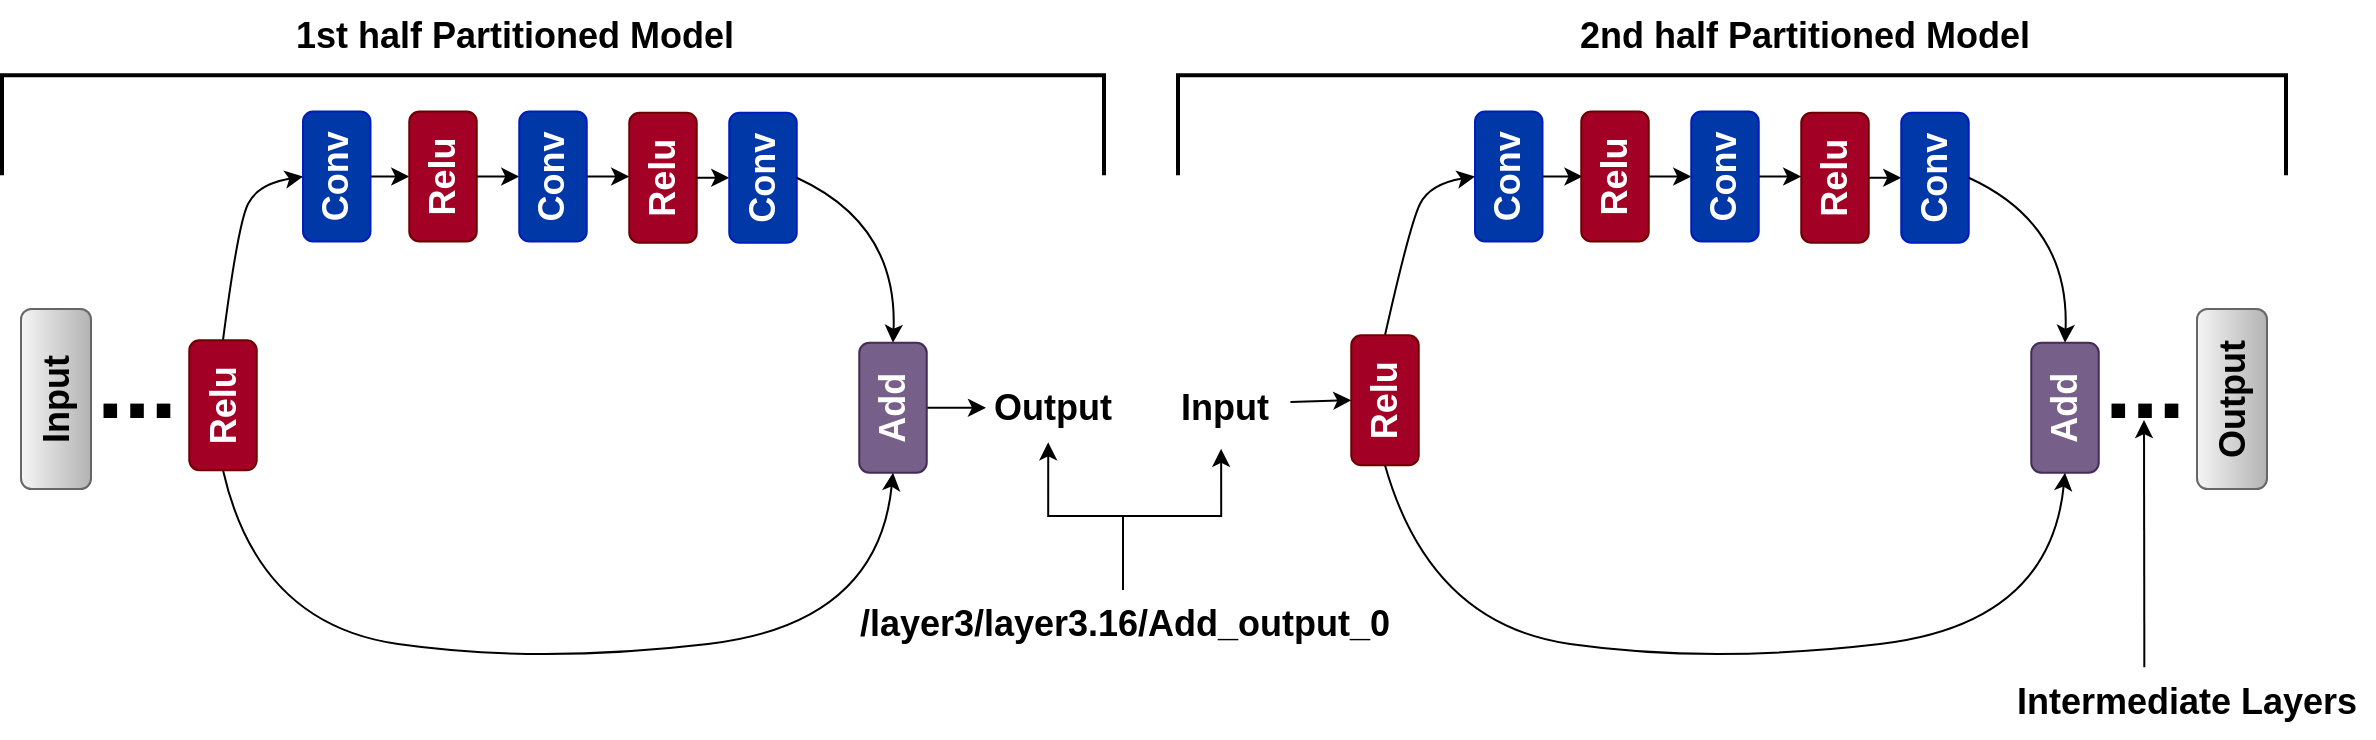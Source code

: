 <mxfile version="23.0.0" type="device">
  <diagram name="Page-1" id="0cxLK6B1qZ-80W-4j8hx">
    <mxGraphModel dx="1221" dy="630" grid="0" gridSize="10" guides="1" tooltips="1" connect="1" arrows="1" fold="1" page="0" pageScale="1" pageWidth="850" pageHeight="1100" math="0" shadow="0">
      <root>
        <mxCell id="0" />
        <mxCell id="1" parent="0" />
        <mxCell id="Iu25lgEWChFgaFbriD92-5" value="" style="curved=1;endArrow=classic;html=1;rounded=0;fontSize=14;fontStyle=1;exitX=1;exitY=0.5;exitDx=0;exitDy=0;entryX=0.5;entryY=0;entryDx=0;entryDy=0;" parent="1" source="WK32DhDvXuLAIViGbRyr-48" target="WK32DhDvXuLAIViGbRyr-4" edge="1">
          <mxGeometry width="50" height="50" relative="1" as="geometry">
            <mxPoint x="255" y="230" as="sourcePoint" />
            <mxPoint x="290" y="190" as="targetPoint" />
            <Array as="points">
              <mxPoint x="260" y="210" />
              <mxPoint x="270" y="190" />
            </Array>
          </mxGeometry>
        </mxCell>
        <mxCell id="Iu25lgEWChFgaFbriD92-103" value="&lt;font style=&quot;font-size: 18px;&quot;&gt;Output&lt;/font&gt;" style="rounded=1;whiteSpace=wrap;html=1;fillColor=#f5f5f5;gradientColor=#b3b3b3;strokeColor=#666666;fontSize=14;fontStyle=1;rotation=-90;" parent="1" vertex="1">
          <mxGeometry x="1212" y="280" width="90" height="35" as="geometry" />
        </mxCell>
        <mxCell id="Iu25lgEWChFgaFbriD92-110" value="" style="strokeWidth=2;html=1;shape=mxgraph.flowchart.annotation_1;align=left;pointerEvents=1;direction=south;fontSize=14;fontStyle=1" parent="1" vertex="1">
          <mxGeometry x="730" y="135.63" width="554" height="50" as="geometry" />
        </mxCell>
        <mxCell id="aZ4RtvFDJK5GRtdwdaWC-29" style="edgeStyle=orthogonalEdgeStyle;rounded=0;orthogonalLoop=1;jettySize=auto;html=1;entryX=0.477;entryY=1.101;entryDx=0;entryDy=0;entryPerimeter=0;" parent="1" source="Iu25lgEWChFgaFbriD92-111" target="aZ4RtvFDJK5GRtdwdaWC-18" edge="1">
          <mxGeometry relative="1" as="geometry" />
        </mxCell>
        <mxCell id="aZ4RtvFDJK5GRtdwdaWC-30" style="edgeStyle=orthogonalEdgeStyle;rounded=0;orthogonalLoop=1;jettySize=auto;html=1;entryX=0.482;entryY=1.005;entryDx=0;entryDy=0;entryPerimeter=0;" parent="1" source="Iu25lgEWChFgaFbriD92-111" target="aZ4RtvFDJK5GRtdwdaWC-10" edge="1">
          <mxGeometry relative="1" as="geometry" />
        </mxCell>
        <mxCell id="Iu25lgEWChFgaFbriD92-111" value="&lt;font style=&quot;font-size: 18px;&quot;&gt;/layer3/layer3.16/Add_output_0&lt;/font&gt;" style="text;html=1;align=center;verticalAlign=middle;resizable=0;points=[];autosize=1;strokeColor=none;fillColor=none;fontSize=14;fontStyle=1" parent="1" vertex="1">
          <mxGeometry x="561" y="393" width="283" height="34" as="geometry" />
        </mxCell>
        <mxCell id="Iu25lgEWChFgaFbriD92-123" value="&lt;font style=&quot;font-size: 18px;&quot;&gt;1st half Partitioned Model&lt;/font&gt;" style="text;html=1;align=center;verticalAlign=middle;resizable=0;points=[];autosize=1;strokeColor=none;fillColor=none;fontSize=14;fontStyle=1" parent="1" vertex="1">
          <mxGeometry x="279" y="98.63" width="237" height="34" as="geometry" />
        </mxCell>
        <mxCell id="Iu25lgEWChFgaFbriD92-145" value="&lt;font style=&quot;font-size: 48px;&quot;&gt;...&lt;/font&gt;" style="text;html=1;align=center;verticalAlign=middle;resizable=0;points=[];autosize=1;strokeColor=none;fillColor=none;fontSize=14;fontStyle=1" parent="1" vertex="1">
          <mxGeometry x="179" y="255" width="60" height="70" as="geometry" />
        </mxCell>
        <mxCell id="WK32DhDvXuLAIViGbRyr-26" style="edgeStyle=orthogonalEdgeStyle;rounded=0;orthogonalLoop=1;jettySize=auto;html=1;exitX=0.5;exitY=1;exitDx=0;exitDy=0;entryX=0.5;entryY=0;entryDx=0;entryDy=0;" parent="1" source="WK32DhDvXuLAIViGbRyr-4" target="WK32DhDvXuLAIViGbRyr-49" edge="1">
          <mxGeometry relative="1" as="geometry">
            <mxPoint x="345" y="186.25" as="targetPoint" />
          </mxGeometry>
        </mxCell>
        <mxCell id="WK32DhDvXuLAIViGbRyr-4" value="&lt;b&gt;&lt;font style=&quot;font-size: 18px;&quot;&gt;Conv&lt;/font&gt;&lt;/b&gt;" style="rounded=1;whiteSpace=wrap;html=1;fillColor=#0038A8;fontColor=#ffffff;strokeColor=#001DBC;rotation=-90;" parent="1" vertex="1">
          <mxGeometry x="276.87" y="169.39" width="65" height="33.74" as="geometry" />
        </mxCell>
        <mxCell id="WK32DhDvXuLAIViGbRyr-40" style="edgeStyle=orthogonalEdgeStyle;rounded=0;orthogonalLoop=1;jettySize=auto;html=1;exitX=0.5;exitY=1;exitDx=0;exitDy=0;entryX=0.5;entryY=0;entryDx=0;entryDy=0;" parent="1" source="WK32DhDvXuLAIViGbRyr-50" target="WK32DhDvXuLAIViGbRyr-39" edge="1">
          <mxGeometry relative="1" as="geometry">
            <mxPoint x="625" y="186.88" as="sourcePoint" />
          </mxGeometry>
        </mxCell>
        <mxCell id="WK32DhDvXuLAIViGbRyr-39" value="&lt;b&gt;&lt;font style=&quot;font-size: 18px;&quot;&gt;Conv&lt;/font&gt;&lt;/b&gt;" style="rounded=1;whiteSpace=wrap;html=1;fillColor=#0038A8;fontColor=#ffffff;strokeColor=#001DBC;rotation=-90;" parent="1" vertex="1">
          <mxGeometry x="490" y="170.01" width="65" height="33.74" as="geometry" />
        </mxCell>
        <mxCell id="WK32DhDvXuLAIViGbRyr-45" value="" style="curved=1;endArrow=classic;html=1;rounded=0;exitX=0.5;exitY=1;exitDx=0;exitDy=0;fontSize=14;fontStyle=1;entryX=1;entryY=0.5;entryDx=0;entryDy=0;" parent="1" source="WK32DhDvXuLAIViGbRyr-39" target="WK32DhDvXuLAIViGbRyr-46" edge="1">
          <mxGeometry width="50" height="50" relative="1" as="geometry">
            <mxPoint x="550" y="186.25" as="sourcePoint" />
            <mxPoint x="635" y="260" as="targetPoint" />
            <Array as="points">
              <mxPoint x="590" y="210" />
            </Array>
          </mxGeometry>
        </mxCell>
        <mxCell id="WK32DhDvXuLAIViGbRyr-121" style="edgeStyle=orthogonalEdgeStyle;rounded=0;orthogonalLoop=1;jettySize=auto;html=1;exitX=0.5;exitY=1;exitDx=0;exitDy=0;" parent="1" source="WK32DhDvXuLAIViGbRyr-46" edge="1">
          <mxGeometry relative="1" as="geometry">
            <mxPoint x="634" y="302" as="targetPoint" />
          </mxGeometry>
        </mxCell>
        <mxCell id="WK32DhDvXuLAIViGbRyr-46" value="&lt;b&gt;&lt;font style=&quot;font-size: 18px;&quot;&gt;Add&lt;/font&gt;&lt;/b&gt;" style="rounded=1;whiteSpace=wrap;html=1;fillColor=#76608a;fontColor=#ffffff;strokeColor=#432D57;rotation=-90;" parent="1" vertex="1">
          <mxGeometry x="555" y="285" width="65" height="33.74" as="geometry" />
        </mxCell>
        <mxCell id="WK32DhDvXuLAIViGbRyr-48" value="&lt;b&gt;&lt;font style=&quot;font-size: 18px;&quot;&gt;Relu&lt;/font&gt;&lt;/b&gt;" style="rounded=1;whiteSpace=wrap;html=1;fillColor=#a20025;fontColor=#ffffff;strokeColor=#6F0000;rotation=-90;" parent="1" vertex="1">
          <mxGeometry x="220" y="283.74" width="65" height="33.74" as="geometry" />
        </mxCell>
        <mxCell id="WK32DhDvXuLAIViGbRyr-152" style="edgeStyle=orthogonalEdgeStyle;rounded=0;orthogonalLoop=1;jettySize=auto;html=1;exitX=0.5;exitY=1;exitDx=0;exitDy=0;entryX=0.5;entryY=0;entryDx=0;entryDy=0;" parent="1" source="WK32DhDvXuLAIViGbRyr-49" target="WK32DhDvXuLAIViGbRyr-151" edge="1">
          <mxGeometry relative="1" as="geometry" />
        </mxCell>
        <mxCell id="WK32DhDvXuLAIViGbRyr-49" value="&lt;b&gt;&lt;font style=&quot;font-size: 18px;&quot;&gt;Relu&lt;/font&gt;&lt;/b&gt;" style="rounded=1;whiteSpace=wrap;html=1;fillColor=#a20025;fontColor=#ffffff;strokeColor=#6F0000;rotation=-90;" parent="1" vertex="1">
          <mxGeometry x="330" y="169.38" width="65" height="33.74" as="geometry" />
        </mxCell>
        <mxCell id="WK32DhDvXuLAIViGbRyr-50" value="&lt;b&gt;&lt;font style=&quot;font-size: 18px;&quot;&gt;Relu&lt;/font&gt;&lt;/b&gt;" style="rounded=1;whiteSpace=wrap;html=1;fillColor=#a20025;fontColor=#ffffff;strokeColor=#6F0000;rotation=-90;" parent="1" vertex="1">
          <mxGeometry x="440" y="170.01" width="65" height="33.74" as="geometry" />
        </mxCell>
        <mxCell id="WK32DhDvXuLAIViGbRyr-60" value="" style="curved=1;endArrow=classic;html=1;rounded=0;exitX=0;exitY=0.5;exitDx=0;exitDy=0;entryX=0;entryY=0.5;entryDx=0;entryDy=0;" parent="1" source="WK32DhDvXuLAIViGbRyr-48" target="WK32DhDvXuLAIViGbRyr-46" edge="1">
          <mxGeometry width="50" height="50" relative="1" as="geometry">
            <mxPoint x="290" y="300" as="sourcePoint" />
            <mxPoint x="340" y="250" as="targetPoint" />
            <Array as="points">
              <mxPoint x="270" y="410" />
              <mxPoint x="410" y="430" />
              <mxPoint x="580" y="410" />
            </Array>
          </mxGeometry>
        </mxCell>
        <mxCell id="WK32DhDvXuLAIViGbRyr-145" value="" style="strokeWidth=2;html=1;shape=mxgraph.flowchart.annotation_1;align=left;pointerEvents=1;direction=south;fontSize=14;fontStyle=1" parent="1" vertex="1">
          <mxGeometry x="142" y="135.63" width="551" height="50" as="geometry" />
        </mxCell>
        <mxCell id="WK32DhDvXuLAIViGbRyr-146" value="&lt;font style=&quot;font-size: 18px;&quot;&gt;2nd half Partitioned Model&lt;/font&gt;" style="text;html=1;align=center;verticalAlign=middle;resizable=0;points=[];autosize=1;strokeColor=none;fillColor=none;fontSize=14;fontStyle=1" parent="1" vertex="1">
          <mxGeometry x="921.87" y="98.63" width="243" height="34" as="geometry" />
        </mxCell>
        <mxCell id="WK32DhDvXuLAIViGbRyr-154" style="edgeStyle=orthogonalEdgeStyle;rounded=0;orthogonalLoop=1;jettySize=auto;html=1;exitX=0.5;exitY=1;exitDx=0;exitDy=0;entryX=0.5;entryY=0;entryDx=0;entryDy=0;" parent="1" source="WK32DhDvXuLAIViGbRyr-151" target="WK32DhDvXuLAIViGbRyr-50" edge="1">
          <mxGeometry relative="1" as="geometry" />
        </mxCell>
        <mxCell id="WK32DhDvXuLAIViGbRyr-151" value="&lt;b&gt;&lt;font style=&quot;font-size: 18px;&quot;&gt;Conv&lt;/font&gt;&lt;/b&gt;" style="rounded=1;whiteSpace=wrap;html=1;fillColor=#0038A8;fontColor=#ffffff;strokeColor=#001DBC;rotation=-90;" parent="1" vertex="1">
          <mxGeometry x="385" y="169.39" width="65" height="33.74" as="geometry" />
        </mxCell>
        <mxCell id="WK32DhDvXuLAIViGbRyr-156" value="" style="curved=1;endArrow=classic;html=1;rounded=0;fontSize=14;fontStyle=1;exitX=1;exitY=0.5;exitDx=0;exitDy=0;entryX=0.5;entryY=0;entryDx=0;entryDy=0;" parent="1" source="WK32DhDvXuLAIViGbRyr-163" target="WK32DhDvXuLAIViGbRyr-158" edge="1">
          <mxGeometry width="50" height="50" relative="1" as="geometry">
            <mxPoint x="841" y="230" as="sourcePoint" />
            <mxPoint x="876" y="190" as="targetPoint" />
            <Array as="points">
              <mxPoint x="846" y="210" />
              <mxPoint x="856" y="190" />
            </Array>
          </mxGeometry>
        </mxCell>
        <mxCell id="WK32DhDvXuLAIViGbRyr-157" style="edgeStyle=orthogonalEdgeStyle;rounded=0;orthogonalLoop=1;jettySize=auto;html=1;entryX=0.5;entryY=0;entryDx=0;entryDy=0;" parent="1" source="WK32DhDvXuLAIViGbRyr-158" target="WK32DhDvXuLAIViGbRyr-165" edge="1">
          <mxGeometry relative="1" as="geometry">
            <mxPoint x="931" y="186.25" as="targetPoint" />
          </mxGeometry>
        </mxCell>
        <mxCell id="WK32DhDvXuLAIViGbRyr-158" value="&lt;b&gt;&lt;font style=&quot;font-size: 18px;&quot;&gt;Conv&lt;/font&gt;&lt;/b&gt;" style="rounded=1;whiteSpace=wrap;html=1;fillColor=#0038A8;fontColor=#ffffff;strokeColor=#001DBC;rotation=-90;" parent="1" vertex="1">
          <mxGeometry x="862.87" y="169.39" width="65" height="33.74" as="geometry" />
        </mxCell>
        <mxCell id="WK32DhDvXuLAIViGbRyr-159" style="edgeStyle=orthogonalEdgeStyle;rounded=0;orthogonalLoop=1;jettySize=auto;html=1;exitX=0.5;exitY=1;exitDx=0;exitDy=0;entryX=0.5;entryY=0;entryDx=0;entryDy=0;" parent="1" source="WK32DhDvXuLAIViGbRyr-166" target="WK32DhDvXuLAIViGbRyr-160" edge="1">
          <mxGeometry relative="1" as="geometry">
            <mxPoint x="1211" y="186.88" as="sourcePoint" />
          </mxGeometry>
        </mxCell>
        <mxCell id="WK32DhDvXuLAIViGbRyr-160" value="&lt;b&gt;&lt;font style=&quot;font-size: 18px;&quot;&gt;Conv&lt;/font&gt;&lt;/b&gt;" style="rounded=1;whiteSpace=wrap;html=1;fillColor=#0038A8;fontColor=#ffffff;strokeColor=#001DBC;rotation=-90;" parent="1" vertex="1">
          <mxGeometry x="1076" y="170.01" width="65" height="33.74" as="geometry" />
        </mxCell>
        <mxCell id="WK32DhDvXuLAIViGbRyr-161" value="" style="curved=1;endArrow=classic;html=1;rounded=0;exitX=0.5;exitY=1;exitDx=0;exitDy=0;fontSize=14;fontStyle=1;entryX=1;entryY=0.5;entryDx=0;entryDy=0;" parent="1" source="WK32DhDvXuLAIViGbRyr-160" target="WK32DhDvXuLAIViGbRyr-162" edge="1">
          <mxGeometry width="50" height="50" relative="1" as="geometry">
            <mxPoint x="1136" y="186.25" as="sourcePoint" />
            <mxPoint x="1221" y="260" as="targetPoint" />
            <Array as="points">
              <mxPoint x="1176" y="210" />
            </Array>
          </mxGeometry>
        </mxCell>
        <mxCell id="WK32DhDvXuLAIViGbRyr-162" value="&lt;b&gt;&lt;font style=&quot;font-size: 18px;&quot;&gt;Add&lt;/font&gt;&lt;/b&gt;" style="rounded=1;whiteSpace=wrap;html=1;fillColor=#76608a;fontColor=#ffffff;strokeColor=#432D57;rotation=-90;" parent="1" vertex="1">
          <mxGeometry x="1141" y="285" width="65" height="33.74" as="geometry" />
        </mxCell>
        <mxCell id="WK32DhDvXuLAIViGbRyr-163" value="&lt;b&gt;&lt;font style=&quot;font-size: 18px;&quot;&gt;Relu&lt;/font&gt;&lt;/b&gt;" style="rounded=1;whiteSpace=wrap;html=1;fillColor=#a20025;fontColor=#ffffff;strokeColor=#6F0000;rotation=-90;" parent="1" vertex="1">
          <mxGeometry x="801" y="281.26" width="65" height="33.74" as="geometry" />
        </mxCell>
        <mxCell id="WK32DhDvXuLAIViGbRyr-164" style="edgeStyle=orthogonalEdgeStyle;rounded=0;orthogonalLoop=1;jettySize=auto;html=1;exitX=0.5;exitY=1;exitDx=0;exitDy=0;entryX=0.5;entryY=0;entryDx=0;entryDy=0;" parent="1" source="WK32DhDvXuLAIViGbRyr-165" target="WK32DhDvXuLAIViGbRyr-169" edge="1">
          <mxGeometry relative="1" as="geometry" />
        </mxCell>
        <mxCell id="WK32DhDvXuLAIViGbRyr-165" value="&lt;b&gt;&lt;font style=&quot;font-size: 18px;&quot;&gt;Relu&lt;/font&gt;&lt;/b&gt;" style="rounded=1;whiteSpace=wrap;html=1;fillColor=#a20025;fontColor=#ffffff;strokeColor=#6F0000;rotation=-90;" parent="1" vertex="1">
          <mxGeometry x="916" y="169.38" width="65" height="33.74" as="geometry" />
        </mxCell>
        <mxCell id="WK32DhDvXuLAIViGbRyr-166" value="&lt;b&gt;&lt;font style=&quot;font-size: 18px;&quot;&gt;Relu&lt;/font&gt;&lt;/b&gt;" style="rounded=1;whiteSpace=wrap;html=1;fillColor=#a20025;fontColor=#ffffff;strokeColor=#6F0000;rotation=-90;" parent="1" vertex="1">
          <mxGeometry x="1026" y="170.01" width="65" height="33.74" as="geometry" />
        </mxCell>
        <mxCell id="WK32DhDvXuLAIViGbRyr-167" value="" style="curved=1;endArrow=classic;html=1;rounded=0;exitX=0;exitY=0.5;exitDx=0;exitDy=0;entryX=0;entryY=0.5;entryDx=0;entryDy=0;" parent="1" source="WK32DhDvXuLAIViGbRyr-163" target="WK32DhDvXuLAIViGbRyr-162" edge="1">
          <mxGeometry width="50" height="50" relative="1" as="geometry">
            <mxPoint x="876" y="300" as="sourcePoint" />
            <mxPoint x="926" y="250" as="targetPoint" />
            <Array as="points">
              <mxPoint x="856" y="410" />
              <mxPoint x="996" y="430" />
              <mxPoint x="1166" y="410" />
            </Array>
          </mxGeometry>
        </mxCell>
        <mxCell id="WK32DhDvXuLAIViGbRyr-168" style="edgeStyle=orthogonalEdgeStyle;rounded=0;orthogonalLoop=1;jettySize=auto;html=1;exitX=0.5;exitY=1;exitDx=0;exitDy=0;entryX=0.5;entryY=0;entryDx=0;entryDy=0;" parent="1" source="WK32DhDvXuLAIViGbRyr-169" target="WK32DhDvXuLAIViGbRyr-166" edge="1">
          <mxGeometry relative="1" as="geometry" />
        </mxCell>
        <mxCell id="WK32DhDvXuLAIViGbRyr-169" value="&lt;b&gt;&lt;font style=&quot;font-size: 18px;&quot;&gt;Conv&lt;/font&gt;&lt;/b&gt;" style="rounded=1;whiteSpace=wrap;html=1;fillColor=#0038A8;fontColor=#ffffff;strokeColor=#001DBC;rotation=-90;" parent="1" vertex="1">
          <mxGeometry x="971" y="169.39" width="65" height="33.74" as="geometry" />
        </mxCell>
        <mxCell id="aZ4RtvFDJK5GRtdwdaWC-3" value="&lt;font style=&quot;font-size: 48px;&quot;&gt;...&lt;/font&gt;" style="text;html=1;align=center;verticalAlign=middle;resizable=0;points=[];autosize=1;strokeColor=none;fillColor=none;fontSize=14;fontStyle=1" parent="1" vertex="1">
          <mxGeometry x="1183" y="255" width="60" height="70" as="geometry" />
        </mxCell>
        <mxCell id="aZ4RtvFDJK5GRtdwdaWC-4" value="&lt;span style=&quot;font-size: 18px;&quot;&gt;Intermediate Layers&lt;/span&gt;" style="text;html=1;align=center;verticalAlign=middle;resizable=0;points=[];autosize=1;strokeColor=none;fillColor=none;fontSize=14;fontStyle=1" parent="1" vertex="1">
          <mxGeometry x="1140" y="432.37" width="188" height="34" as="geometry" />
        </mxCell>
        <mxCell id="aZ4RtvFDJK5GRtdwdaWC-5" value="" style="endArrow=classic;html=1;rounded=0;exitX=0.352;exitY=0.077;exitDx=0;exitDy=0;exitPerimeter=0;" parent="1" edge="1">
          <mxGeometry width="50" height="50" relative="1" as="geometry">
            <mxPoint x="1213.176" y="431.618" as="sourcePoint" />
            <mxPoint x="1213" y="308" as="targetPoint" />
          </mxGeometry>
        </mxCell>
        <mxCell id="aZ4RtvFDJK5GRtdwdaWC-10" value="&lt;font style=&quot;font-size: 18px;&quot;&gt;Output&lt;/font&gt;" style="text;html=1;align=center;verticalAlign=middle;resizable=0;points=[];autosize=1;strokeColor=none;fillColor=none;fontSize=14;fontStyle=1" parent="1" vertex="1">
          <mxGeometry x="628" y="285" width="77" height="34" as="geometry" />
        </mxCell>
        <mxCell id="aZ4RtvFDJK5GRtdwdaWC-18" value="&lt;font style=&quot;font-size: 18px;&quot;&gt;Input&lt;/font&gt;" style="text;html=1;align=center;verticalAlign=middle;resizable=0;points=[];autosize=1;strokeColor=none;fillColor=none;fontSize=14;fontStyle=1" parent="1" vertex="1">
          <mxGeometry x="722" y="285" width="62" height="34" as="geometry" />
        </mxCell>
        <mxCell id="aZ4RtvFDJK5GRtdwdaWC-28" value="" style="endArrow=classic;html=1;rounded=0;exitX=1.036;exitY=0.411;exitDx=0;exitDy=0;exitPerimeter=0;entryX=0.5;entryY=0;entryDx=0;entryDy=0;" parent="1" source="aZ4RtvFDJK5GRtdwdaWC-18" target="WK32DhDvXuLAIViGbRyr-163" edge="1">
          <mxGeometry width="50" height="50" relative="1" as="geometry">
            <mxPoint x="670" y="257" as="sourcePoint" />
            <mxPoint x="720" y="207" as="targetPoint" />
          </mxGeometry>
        </mxCell>
        <mxCell id="Owr7AvuxellGGrwUmuml-1" value="&lt;font style=&quot;font-size: 18px;&quot;&gt;Input&lt;/font&gt;" style="rounded=1;whiteSpace=wrap;html=1;fillColor=#f5f5f5;gradientColor=#b3b3b3;strokeColor=#666666;fontSize=14;fontStyle=1;rotation=-90;" parent="1" vertex="1">
          <mxGeometry x="124" y="280" width="90" height="35" as="geometry" />
        </mxCell>
      </root>
    </mxGraphModel>
  </diagram>
</mxfile>

